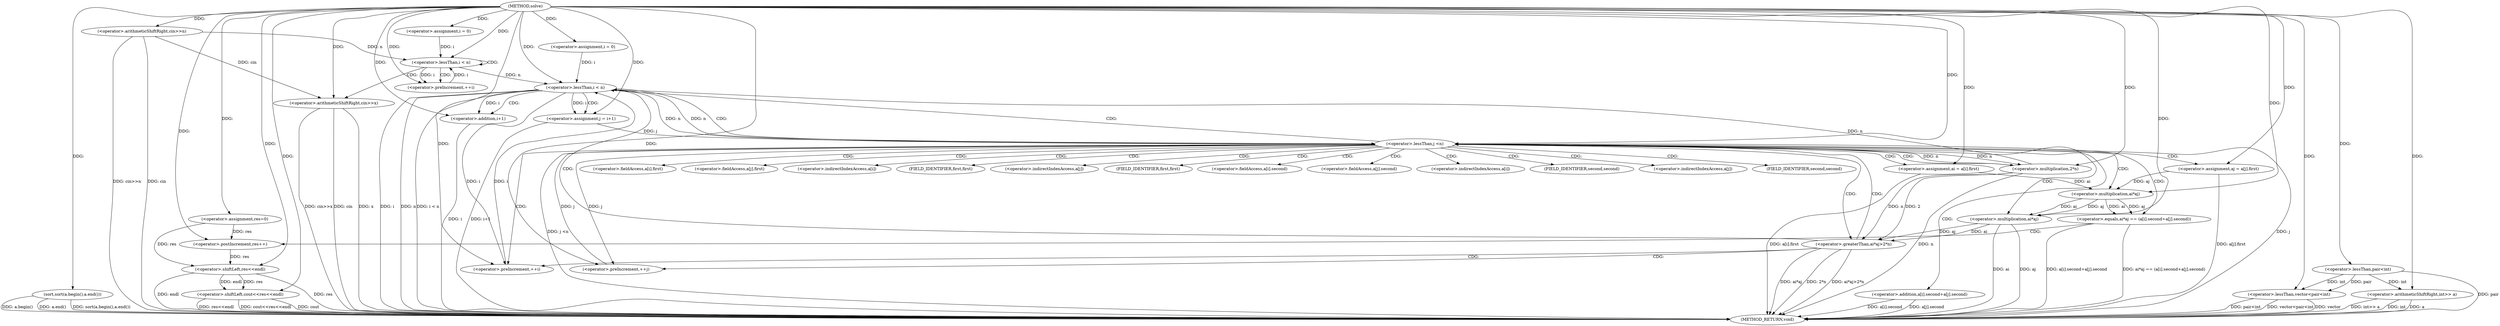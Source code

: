 digraph "solve" {  
"1000101" [label = "(METHOD,solve)" ]
"1000211" [label = "(METHOD_RETURN,void)" ]
"1000104" [label = "(<operator>.arithmeticShiftRight,cin>>n)" ]
"1000132" [label = "(sort,sort(a.begin(),a.end()))" ]
"1000136" [label = "(<operator>.assignment,res=0)" ]
"1000206" [label = "(<operator>.shiftLeft,cout<<res<<endl)" ]
"1000108" [label = "(<operator>.lessThan,vector<pair<int)" ]
"1000113" [label = "(<operator>.arithmeticShiftRight,int>> a)" ]
"1000118" [label = "(<operator>.assignment,i = 0)" ]
"1000121" [label = "(<operator>.lessThan,i < n)" ]
"1000124" [label = "(<operator>.preIncrement,++i)" ]
"1000141" [label = "(<operator>.assignment,i = 0)" ]
"1000144" [label = "(<operator>.lessThan,i < n)" ]
"1000147" [label = "(<operator>.preIncrement,++i)" ]
"1000128" [label = "(<operator>.arithmeticShiftRight,cin>>x)" ]
"1000208" [label = "(<operator>.shiftLeft,res<<endl)" ]
"1000110" [label = "(<operator>.lessThan,pair<int)" ]
"1000152" [label = "(<operator>.assignment,j = i+1)" ]
"1000157" [label = "(<operator>.lessThan,j <n)" ]
"1000160" [label = "(<operator>.preIncrement,++j)" ]
"1000164" [label = "(<operator>.assignment,ai = a[i].first)" ]
"1000172" [label = "(<operator>.assignment,aj = a[j].first)" ]
"1000154" [label = "(<operator>.addition,i+1)" ]
"1000180" [label = "(<operator>.equals,ai*aj == (a[i].second+a[j].second))" ]
"1000195" [label = "(<operator>.postIncrement,res++)" ]
"1000198" [label = "(<operator>.greaterThan,ai*aj>2*n)" ]
"1000181" [label = "(<operator>.multiplication,ai*aj)" ]
"1000184" [label = "(<operator>.addition,a[i].second+a[j].second)" ]
"1000199" [label = "(<operator>.multiplication,ai*aj)" ]
"1000202" [label = "(<operator>.multiplication,2*n)" ]
"1000166" [label = "(<operator>.fieldAccess,a[i].first)" ]
"1000174" [label = "(<operator>.fieldAccess,a[j].first)" ]
"1000167" [label = "(<operator>.indirectIndexAccess,a[i])" ]
"1000170" [label = "(FIELD_IDENTIFIER,first,first)" ]
"1000175" [label = "(<operator>.indirectIndexAccess,a[j])" ]
"1000178" [label = "(FIELD_IDENTIFIER,first,first)" ]
"1000185" [label = "(<operator>.fieldAccess,a[i].second)" ]
"1000190" [label = "(<operator>.fieldAccess,a[j].second)" ]
"1000186" [label = "(<operator>.indirectIndexAccess,a[i])" ]
"1000189" [label = "(FIELD_IDENTIFIER,second,second)" ]
"1000191" [label = "(<operator>.indirectIndexAccess,a[j])" ]
"1000194" [label = "(FIELD_IDENTIFIER,second,second)" ]
  "1000104" -> "1000211"  [ label = "DDG: cin"] 
  "1000104" -> "1000211"  [ label = "DDG: cin>>n"] 
  "1000108" -> "1000211"  [ label = "DDG: pair<int"] 
  "1000108" -> "1000211"  [ label = "DDG: vector<pair<int"] 
  "1000113" -> "1000211"  [ label = "DDG: int"] 
  "1000113" -> "1000211"  [ label = "DDG: a"] 
  "1000113" -> "1000211"  [ label = "DDG: int>> a"] 
  "1000132" -> "1000211"  [ label = "DDG: a.begin()"] 
  "1000132" -> "1000211"  [ label = "DDG: a.end()"] 
  "1000132" -> "1000211"  [ label = "DDG: sort(a.begin(),a.end())"] 
  "1000144" -> "1000211"  [ label = "DDG: i"] 
  "1000144" -> "1000211"  [ label = "DDG: n"] 
  "1000144" -> "1000211"  [ label = "DDG: i < n"] 
  "1000154" -> "1000211"  [ label = "DDG: i"] 
  "1000152" -> "1000211"  [ label = "DDG: i+1"] 
  "1000157" -> "1000211"  [ label = "DDG: j"] 
  "1000157" -> "1000211"  [ label = "DDG: j <n"] 
  "1000164" -> "1000211"  [ label = "DDG: a[i].first"] 
  "1000172" -> "1000211"  [ label = "DDG: a[j].first"] 
  "1000184" -> "1000211"  [ label = "DDG: a[i].second"] 
  "1000184" -> "1000211"  [ label = "DDG: a[j].second"] 
  "1000180" -> "1000211"  [ label = "DDG: a[i].second+a[j].second"] 
  "1000180" -> "1000211"  [ label = "DDG: ai*aj == (a[i].second+a[j].second)"] 
  "1000199" -> "1000211"  [ label = "DDG: ai"] 
  "1000199" -> "1000211"  [ label = "DDG: aj"] 
  "1000198" -> "1000211"  [ label = "DDG: ai*aj"] 
  "1000202" -> "1000211"  [ label = "DDG: n"] 
  "1000198" -> "1000211"  [ label = "DDG: 2*n"] 
  "1000198" -> "1000211"  [ label = "DDG: ai*aj>2*n"] 
  "1000208" -> "1000211"  [ label = "DDG: res"] 
  "1000206" -> "1000211"  [ label = "DDG: res<<endl"] 
  "1000206" -> "1000211"  [ label = "DDG: cout<<res<<endl"] 
  "1000128" -> "1000211"  [ label = "DDG: cin"] 
  "1000128" -> "1000211"  [ label = "DDG: x"] 
  "1000128" -> "1000211"  [ label = "DDG: cin>>x"] 
  "1000206" -> "1000211"  [ label = "DDG: cout"] 
  "1000208" -> "1000211"  [ label = "DDG: endl"] 
  "1000108" -> "1000211"  [ label = "DDG: vector"] 
  "1000110" -> "1000211"  [ label = "DDG: pair"] 
  "1000101" -> "1000136"  [ label = "DDG: "] 
  "1000101" -> "1000104"  [ label = "DDG: "] 
  "1000101" -> "1000118"  [ label = "DDG: "] 
  "1000101" -> "1000132"  [ label = "DDG: "] 
  "1000101" -> "1000141"  [ label = "DDG: "] 
  "1000101" -> "1000206"  [ label = "DDG: "] 
  "1000208" -> "1000206"  [ label = "DDG: res"] 
  "1000208" -> "1000206"  [ label = "DDG: endl"] 
  "1000101" -> "1000108"  [ label = "DDG: "] 
  "1000110" -> "1000108"  [ label = "DDG: int"] 
  "1000110" -> "1000108"  [ label = "DDG: pair"] 
  "1000110" -> "1000113"  [ label = "DDG: int"] 
  "1000101" -> "1000113"  [ label = "DDG: "] 
  "1000118" -> "1000121"  [ label = "DDG: i"] 
  "1000124" -> "1000121"  [ label = "DDG: i"] 
  "1000101" -> "1000121"  [ label = "DDG: "] 
  "1000104" -> "1000121"  [ label = "DDG: n"] 
  "1000121" -> "1000124"  [ label = "DDG: i"] 
  "1000101" -> "1000124"  [ label = "DDG: "] 
  "1000141" -> "1000144"  [ label = "DDG: i"] 
  "1000147" -> "1000144"  [ label = "DDG: i"] 
  "1000101" -> "1000144"  [ label = "DDG: "] 
  "1000121" -> "1000144"  [ label = "DDG: n"] 
  "1000157" -> "1000144"  [ label = "DDG: n"] 
  "1000202" -> "1000144"  [ label = "DDG: n"] 
  "1000101" -> "1000147"  [ label = "DDG: "] 
  "1000144" -> "1000147"  [ label = "DDG: i"] 
  "1000136" -> "1000208"  [ label = "DDG: res"] 
  "1000195" -> "1000208"  [ label = "DDG: res"] 
  "1000101" -> "1000208"  [ label = "DDG: "] 
  "1000101" -> "1000110"  [ label = "DDG: "] 
  "1000104" -> "1000128"  [ label = "DDG: cin"] 
  "1000101" -> "1000128"  [ label = "DDG: "] 
  "1000144" -> "1000152"  [ label = "DDG: i"] 
  "1000101" -> "1000152"  [ label = "DDG: "] 
  "1000152" -> "1000157"  [ label = "DDG: j"] 
  "1000160" -> "1000157"  [ label = "DDG: j"] 
  "1000101" -> "1000157"  [ label = "DDG: "] 
  "1000144" -> "1000157"  [ label = "DDG: n"] 
  "1000202" -> "1000157"  [ label = "DDG: n"] 
  "1000157" -> "1000160"  [ label = "DDG: j"] 
  "1000101" -> "1000160"  [ label = "DDG: "] 
  "1000144" -> "1000154"  [ label = "DDG: i"] 
  "1000101" -> "1000154"  [ label = "DDG: "] 
  "1000101" -> "1000164"  [ label = "DDG: "] 
  "1000101" -> "1000172"  [ label = "DDG: "] 
  "1000181" -> "1000180"  [ label = "DDG: ai"] 
  "1000181" -> "1000180"  [ label = "DDG: aj"] 
  "1000136" -> "1000195"  [ label = "DDG: res"] 
  "1000101" -> "1000195"  [ label = "DDG: "] 
  "1000199" -> "1000198"  [ label = "DDG: aj"] 
  "1000199" -> "1000198"  [ label = "DDG: ai"] 
  "1000202" -> "1000198"  [ label = "DDG: 2"] 
  "1000202" -> "1000198"  [ label = "DDG: n"] 
  "1000164" -> "1000181"  [ label = "DDG: ai"] 
  "1000101" -> "1000181"  [ label = "DDG: "] 
  "1000172" -> "1000181"  [ label = "DDG: aj"] 
  "1000181" -> "1000199"  [ label = "DDG: ai"] 
  "1000101" -> "1000199"  [ label = "DDG: "] 
  "1000181" -> "1000199"  [ label = "DDG: aj"] 
  "1000101" -> "1000202"  [ label = "DDG: "] 
  "1000157" -> "1000202"  [ label = "DDG: n"] 
  "1000121" -> "1000128"  [ label = "CDG: "] 
  "1000121" -> "1000121"  [ label = "CDG: "] 
  "1000121" -> "1000124"  [ label = "CDG: "] 
  "1000144" -> "1000152"  [ label = "CDG: "] 
  "1000144" -> "1000157"  [ label = "CDG: "] 
  "1000144" -> "1000154"  [ label = "CDG: "] 
  "1000157" -> "1000164"  [ label = "CDG: "] 
  "1000157" -> "1000174"  [ label = "CDG: "] 
  "1000157" -> "1000191"  [ label = "CDG: "] 
  "1000157" -> "1000199"  [ label = "CDG: "] 
  "1000157" -> "1000186"  [ label = "CDG: "] 
  "1000157" -> "1000166"  [ label = "CDG: "] 
  "1000157" -> "1000180"  [ label = "CDG: "] 
  "1000157" -> "1000144"  [ label = "CDG: "] 
  "1000157" -> "1000172"  [ label = "CDG: "] 
  "1000157" -> "1000189"  [ label = "CDG: "] 
  "1000157" -> "1000178"  [ label = "CDG: "] 
  "1000157" -> "1000190"  [ label = "CDG: "] 
  "1000157" -> "1000167"  [ label = "CDG: "] 
  "1000157" -> "1000175"  [ label = "CDG: "] 
  "1000157" -> "1000202"  [ label = "CDG: "] 
  "1000157" -> "1000147"  [ label = "CDG: "] 
  "1000157" -> "1000170"  [ label = "CDG: "] 
  "1000157" -> "1000194"  [ label = "CDG: "] 
  "1000157" -> "1000184"  [ label = "CDG: "] 
  "1000157" -> "1000198"  [ label = "CDG: "] 
  "1000157" -> "1000181"  [ label = "CDG: "] 
  "1000157" -> "1000185"  [ label = "CDG: "] 
  "1000180" -> "1000195"  [ label = "CDG: "] 
  "1000198" -> "1000157"  [ label = "CDG: "] 
  "1000198" -> "1000160"  [ label = "CDG: "] 
  "1000198" -> "1000144"  [ label = "CDG: "] 
  "1000198" -> "1000147"  [ label = "CDG: "] 
}
